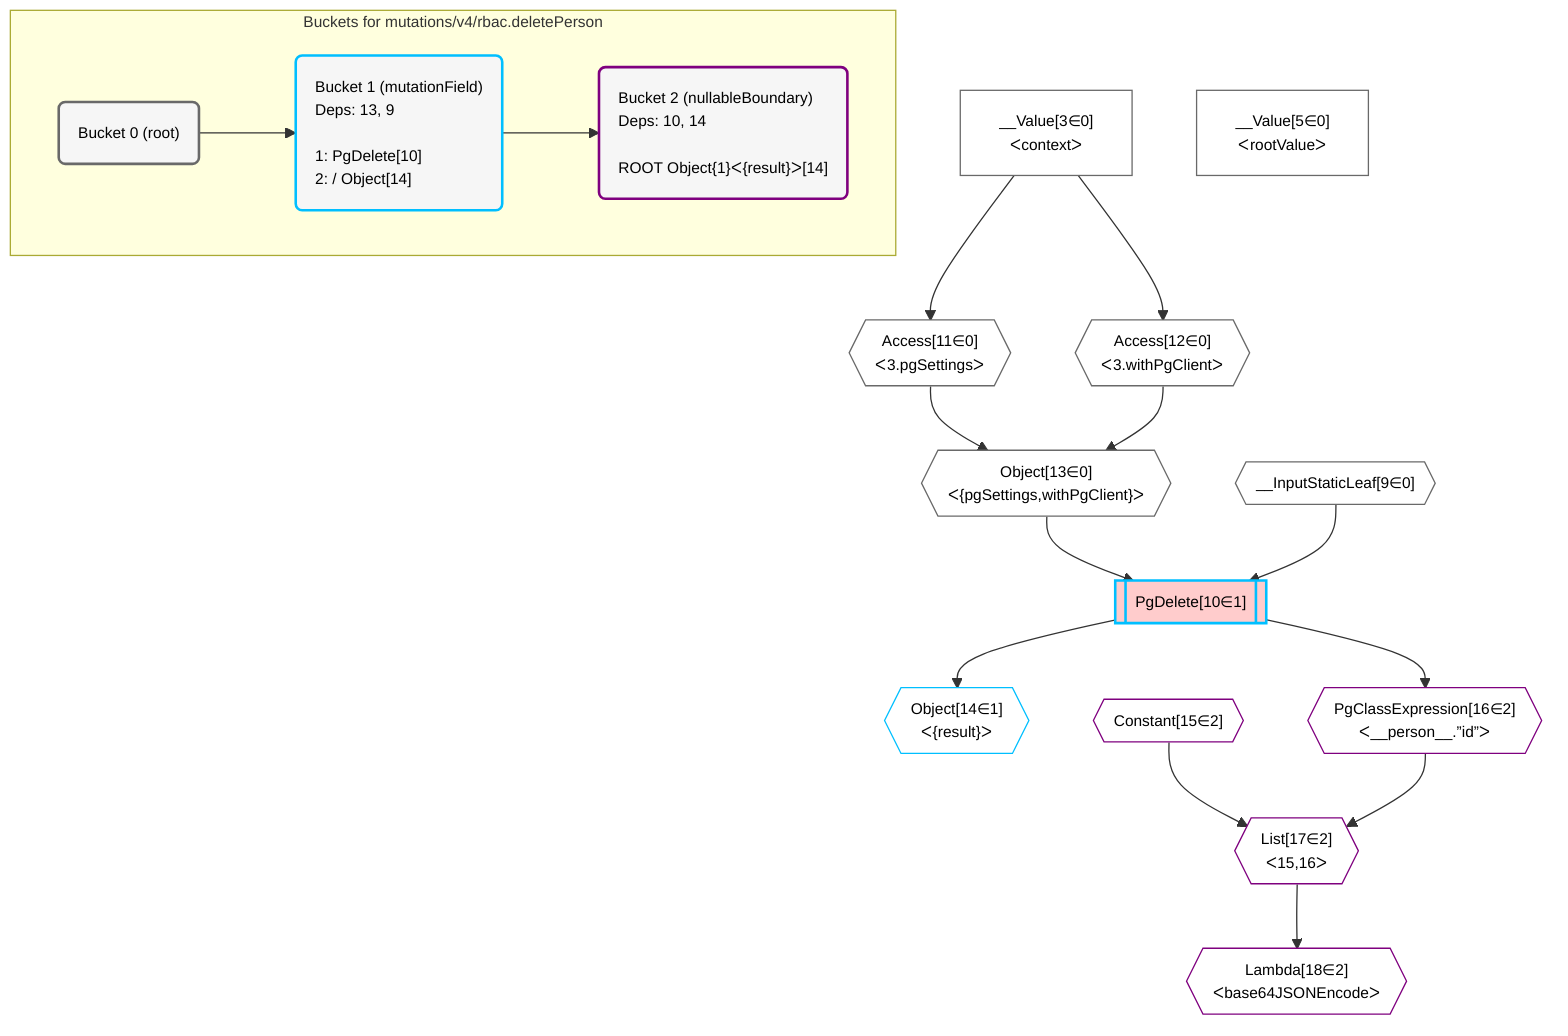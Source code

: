 %%{init: {'themeVariables': { 'fontSize': '12px'}}}%%
graph TD
    classDef path fill:#eee,stroke:#000,color:#000
    classDef plan fill:#fff,stroke-width:1px,color:#000
    classDef itemplan fill:#fff,stroke-width:2px,color:#000
    classDef unbatchedplan fill:#dff,stroke-width:1px,color:#000
    classDef sideeffectplan fill:#fcc,stroke-width:2px,color:#000
    classDef bucket fill:#f6f6f6,color:#000,stroke-width:2px,text-align:left


    %% define steps
    __Value3["__Value[3∈0]<br />ᐸcontextᐳ"]:::plan
    __Value5["__Value[5∈0]<br />ᐸrootValueᐳ"]:::plan
    __InputStaticLeaf9{{"__InputStaticLeaf[9∈0]"}}:::plan
    Access11{{"Access[11∈0]<br />ᐸ3.pgSettingsᐳ"}}:::plan
    Access12{{"Access[12∈0]<br />ᐸ3.withPgClientᐳ"}}:::plan
    Object13{{"Object[13∈0]<br />ᐸ{pgSettings,withPgClient}ᐳ"}}:::plan
    PgDelete10[["PgDelete[10∈1]"]]:::sideeffectplan
    Object14{{"Object[14∈1]<br />ᐸ{result}ᐳ"}}:::plan
    Constant15{{"Constant[15∈2]"}}:::plan
    PgClassExpression16{{"PgClassExpression[16∈2]<br />ᐸ__person__.”id”ᐳ"}}:::plan
    List17{{"List[17∈2]<br />ᐸ15,16ᐳ"}}:::plan
    Lambda18{{"Lambda[18∈2]<br />ᐸbase64JSONEncodeᐳ"}}:::plan

    %% plan dependencies
    __Value3 --> Access11
    __Value3 --> Access12
    Access11 & Access12 --> Object13
    Object13 & __InputStaticLeaf9 --> PgDelete10
    PgDelete10 --> Object14
    PgDelete10 --> PgClassExpression16
    Constant15 & PgClassExpression16 --> List17
    List17 --> Lambda18

    subgraph "Buckets for mutations/v4/rbac.deletePerson"
    Bucket0("Bucket 0 (root)"):::bucket
    classDef bucket0 stroke:#696969
    class Bucket0,__Value3,__Value5,__InputStaticLeaf9,Access11,Access12,Object13 bucket0
    Bucket1("Bucket 1 (mutationField)<br />Deps: 13, 9<br /><br />1: PgDelete[10]<br />2:  / Object[14]"):::bucket
    classDef bucket1 stroke:#00bfff
    class Bucket1,PgDelete10,Object14 bucket1
    Bucket2("Bucket 2 (nullableBoundary)<br />Deps: 10, 14<br /><br />ROOT Object{1}ᐸ{result}ᐳ[14]"):::bucket
    classDef bucket2 stroke:#7f007f
    class Bucket2,Constant15,PgClassExpression16,List17,Lambda18 bucket2
    Bucket0 --> Bucket1
    Bucket1 --> Bucket2
    end